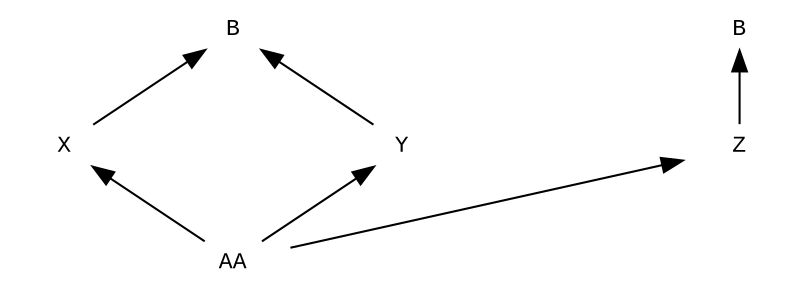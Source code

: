 digraph virtnonvirt {
    graph [nodesep=1.5, rankdir=BT];

    B1 [label = "B", shape=plaintext, height=.1, fontsize=11, fontname="Courier New"];
    B2 [label = "B", shape=plaintext, height=.1, fontsize=11, fontname="Courier New"];
    AA [shape=plaintext, height=.1, fontsize=11, fontname="Courier New"];
    X [shape=plaintext, height=.1, fontsize=11, fontname="Courier New"];
    Y [shape=plaintext, height=.1, fontsize=11, fontname="Courier New"];
    Z [shape=plaintext, height=.1, fontsize=11, fontname="Courier New"];

    subgraph {
    AA -> X;
    AA -> Y;
    X  -> B1;
    Y  -> B1;
    }

    AA -> Z [weight=0];
    Z  -> B2;
}
